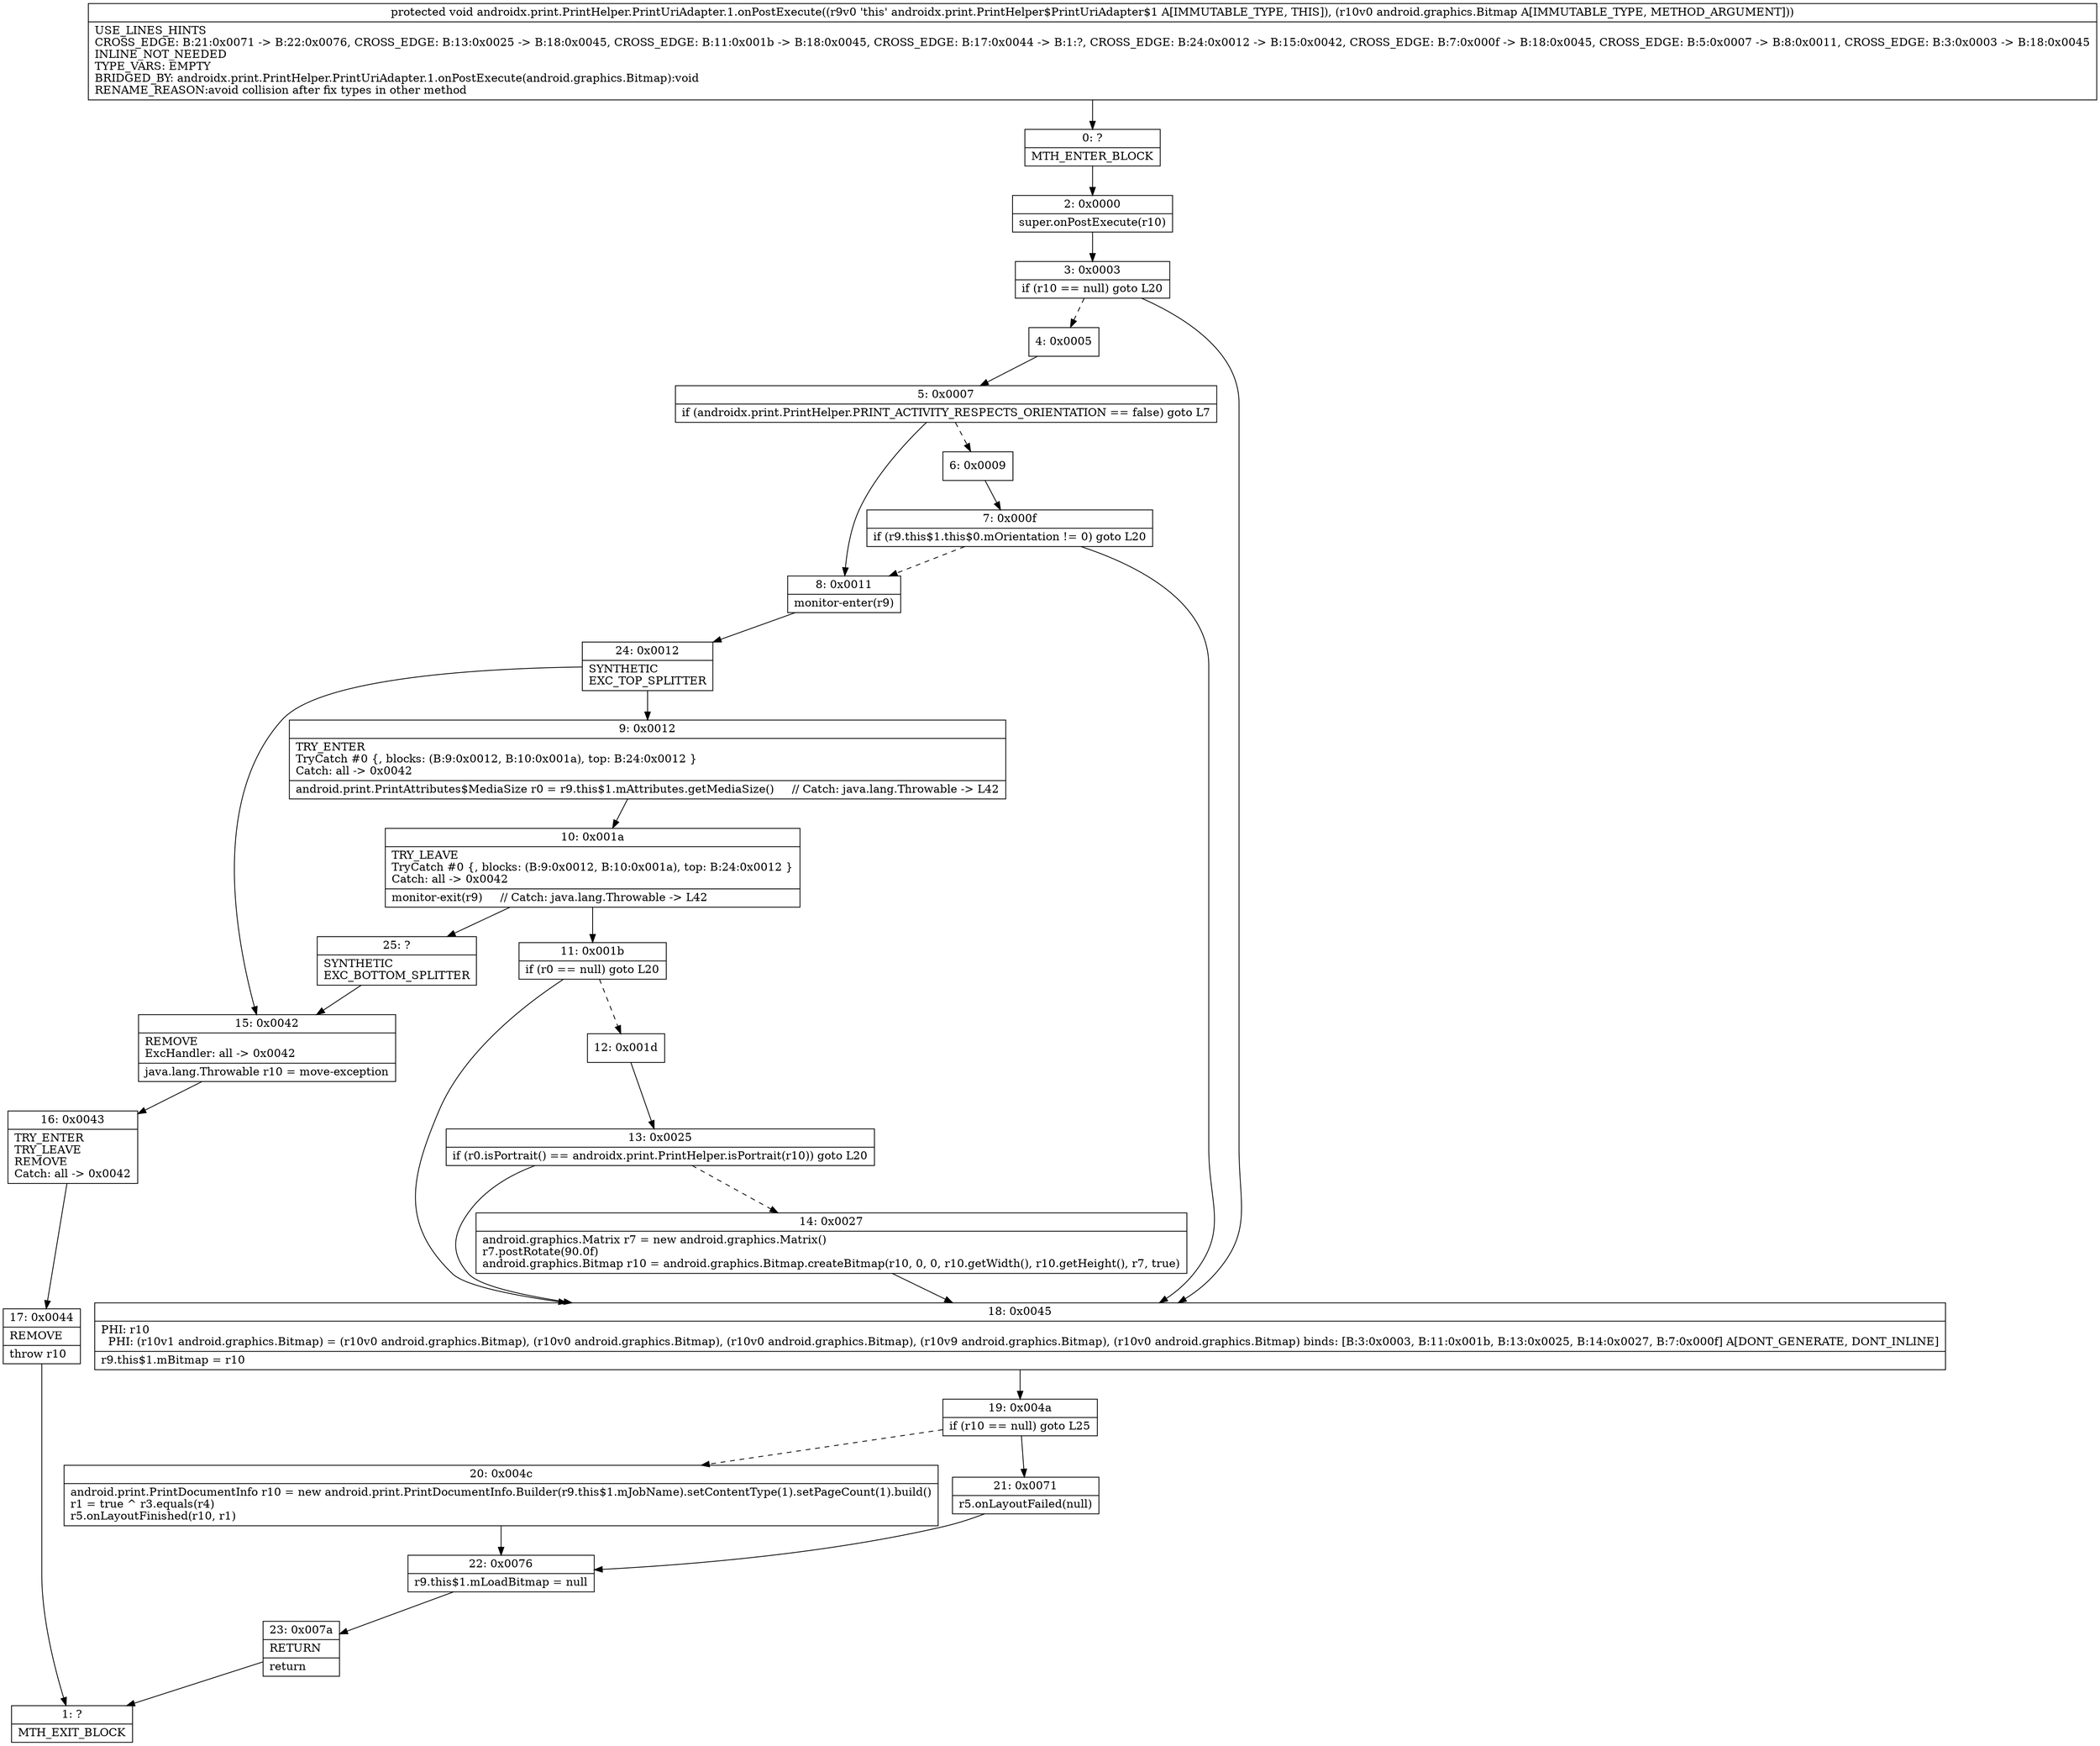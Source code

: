 digraph "CFG forandroidx.print.PrintHelper.PrintUriAdapter.1.onPostExecute(Landroid\/graphics\/Bitmap;)V" {
Node_0 [shape=record,label="{0\:\ ?|MTH_ENTER_BLOCK\l}"];
Node_2 [shape=record,label="{2\:\ 0x0000|super.onPostExecute(r10)\l}"];
Node_3 [shape=record,label="{3\:\ 0x0003|if (r10 == null) goto L20\l}"];
Node_4 [shape=record,label="{4\:\ 0x0005}"];
Node_5 [shape=record,label="{5\:\ 0x0007|if (androidx.print.PrintHelper.PRINT_ACTIVITY_RESPECTS_ORIENTATION == false) goto L7\l}"];
Node_6 [shape=record,label="{6\:\ 0x0009}"];
Node_7 [shape=record,label="{7\:\ 0x000f|if (r9.this$1.this$0.mOrientation != 0) goto L20\l}"];
Node_8 [shape=record,label="{8\:\ 0x0011|monitor\-enter(r9)\l}"];
Node_24 [shape=record,label="{24\:\ 0x0012|SYNTHETIC\lEXC_TOP_SPLITTER\l}"];
Node_9 [shape=record,label="{9\:\ 0x0012|TRY_ENTER\lTryCatch #0 \{, blocks: (B:9:0x0012, B:10:0x001a), top: B:24:0x0012 \}\lCatch: all \-\> 0x0042\l|android.print.PrintAttributes$MediaSize r0 = r9.this$1.mAttributes.getMediaSize()     \/\/ Catch: java.lang.Throwable \-\> L42\l}"];
Node_10 [shape=record,label="{10\:\ 0x001a|TRY_LEAVE\lTryCatch #0 \{, blocks: (B:9:0x0012, B:10:0x001a), top: B:24:0x0012 \}\lCatch: all \-\> 0x0042\l|monitor\-exit(r9)     \/\/ Catch: java.lang.Throwable \-\> L42\l}"];
Node_11 [shape=record,label="{11\:\ 0x001b|if (r0 == null) goto L20\l}"];
Node_12 [shape=record,label="{12\:\ 0x001d}"];
Node_13 [shape=record,label="{13\:\ 0x0025|if (r0.isPortrait() == androidx.print.PrintHelper.isPortrait(r10)) goto L20\l}"];
Node_14 [shape=record,label="{14\:\ 0x0027|android.graphics.Matrix r7 = new android.graphics.Matrix()\lr7.postRotate(90.0f)\landroid.graphics.Bitmap r10 = android.graphics.Bitmap.createBitmap(r10, 0, 0, r10.getWidth(), r10.getHeight(), r7, true)\l}"];
Node_25 [shape=record,label="{25\:\ ?|SYNTHETIC\lEXC_BOTTOM_SPLITTER\l}"];
Node_15 [shape=record,label="{15\:\ 0x0042|REMOVE\lExcHandler: all \-\> 0x0042\l|java.lang.Throwable r10 = move\-exception\l}"];
Node_16 [shape=record,label="{16\:\ 0x0043|TRY_ENTER\lTRY_LEAVE\lREMOVE\lCatch: all \-\> 0x0042\l}"];
Node_17 [shape=record,label="{17\:\ 0x0044|REMOVE\l|throw r10\l}"];
Node_1 [shape=record,label="{1\:\ ?|MTH_EXIT_BLOCK\l}"];
Node_18 [shape=record,label="{18\:\ 0x0045|PHI: r10 \l  PHI: (r10v1 android.graphics.Bitmap) = (r10v0 android.graphics.Bitmap), (r10v0 android.graphics.Bitmap), (r10v0 android.graphics.Bitmap), (r10v9 android.graphics.Bitmap), (r10v0 android.graphics.Bitmap) binds: [B:3:0x0003, B:11:0x001b, B:13:0x0025, B:14:0x0027, B:7:0x000f] A[DONT_GENERATE, DONT_INLINE]\l|r9.this$1.mBitmap = r10\l}"];
Node_19 [shape=record,label="{19\:\ 0x004a|if (r10 == null) goto L25\l}"];
Node_20 [shape=record,label="{20\:\ 0x004c|android.print.PrintDocumentInfo r10 = new android.print.PrintDocumentInfo.Builder(r9.this$1.mJobName).setContentType(1).setPageCount(1).build()\lr1 = true ^ r3.equals(r4)\lr5.onLayoutFinished(r10, r1)\l}"];
Node_22 [shape=record,label="{22\:\ 0x0076|r9.this$1.mLoadBitmap = null\l}"];
Node_23 [shape=record,label="{23\:\ 0x007a|RETURN\l|return\l}"];
Node_21 [shape=record,label="{21\:\ 0x0071|r5.onLayoutFailed(null)\l}"];
MethodNode[shape=record,label="{protected void androidx.print.PrintHelper.PrintUriAdapter.1.onPostExecute((r9v0 'this' androidx.print.PrintHelper$PrintUriAdapter$1 A[IMMUTABLE_TYPE, THIS]), (r10v0 android.graphics.Bitmap A[IMMUTABLE_TYPE, METHOD_ARGUMENT]))  | USE_LINES_HINTS\lCROSS_EDGE: B:21:0x0071 \-\> B:22:0x0076, CROSS_EDGE: B:13:0x0025 \-\> B:18:0x0045, CROSS_EDGE: B:11:0x001b \-\> B:18:0x0045, CROSS_EDGE: B:17:0x0044 \-\> B:1:?, CROSS_EDGE: B:24:0x0012 \-\> B:15:0x0042, CROSS_EDGE: B:7:0x000f \-\> B:18:0x0045, CROSS_EDGE: B:5:0x0007 \-\> B:8:0x0011, CROSS_EDGE: B:3:0x0003 \-\> B:18:0x0045\lINLINE_NOT_NEEDED\lTYPE_VARS: EMPTY\lBRIDGED_BY: androidx.print.PrintHelper.PrintUriAdapter.1.onPostExecute(android.graphics.Bitmap):void\lRENAME_REASON:avoid collision after fix types in other method\l}"];
MethodNode -> Node_0;Node_0 -> Node_2;
Node_2 -> Node_3;
Node_3 -> Node_4[style=dashed];
Node_3 -> Node_18;
Node_4 -> Node_5;
Node_5 -> Node_6[style=dashed];
Node_5 -> Node_8;
Node_6 -> Node_7;
Node_7 -> Node_8[style=dashed];
Node_7 -> Node_18;
Node_8 -> Node_24;
Node_24 -> Node_9;
Node_24 -> Node_15;
Node_9 -> Node_10;
Node_10 -> Node_11;
Node_10 -> Node_25;
Node_11 -> Node_12[style=dashed];
Node_11 -> Node_18;
Node_12 -> Node_13;
Node_13 -> Node_14[style=dashed];
Node_13 -> Node_18;
Node_14 -> Node_18;
Node_25 -> Node_15;
Node_15 -> Node_16;
Node_16 -> Node_17;
Node_17 -> Node_1;
Node_18 -> Node_19;
Node_19 -> Node_20[style=dashed];
Node_19 -> Node_21;
Node_20 -> Node_22;
Node_22 -> Node_23;
Node_23 -> Node_1;
Node_21 -> Node_22;
}

